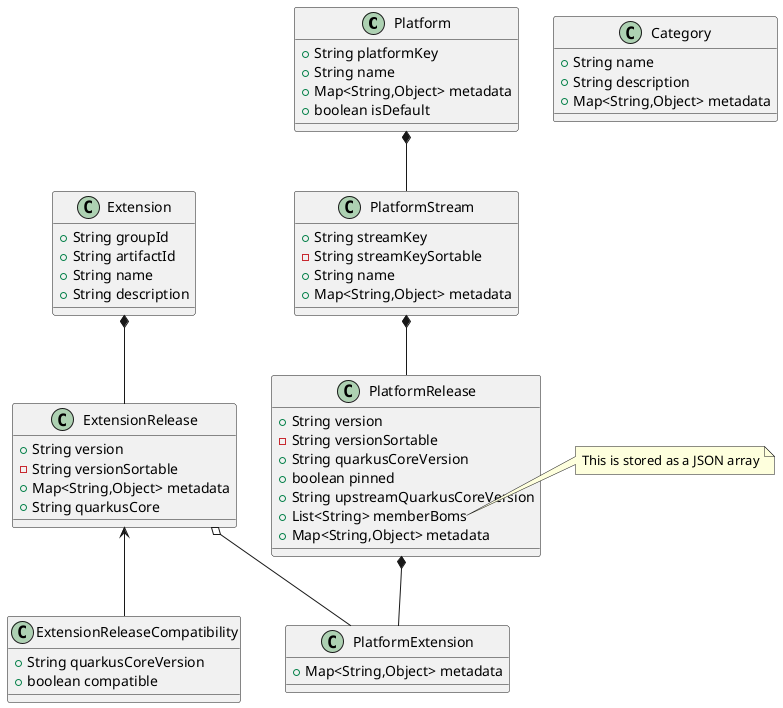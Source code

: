 @startuml
class Platform {
  + String platformKey
  + String name
  + Map<String,Object> metadata
  + boolean isDefault
}

class PlatformStream {
  + String streamKey
  - String streamKeySortable
  + String name
  + Map<String,Object> metadata
}

class PlatformRelease {
  + String version
  - String versionSortable
  + String quarkusCoreVersion
  + boolean pinned
  + String upstreamQuarkusCoreVersion
  + List<String> memberBoms
  + Map<String,Object> metadata
}

class PlatformExtension {
  + Map<String,Object> metadata
}

class Extension {
  + String groupId
  + String artifactId
  + String name
  + String description
}

class ExtensionRelease {
  + String version
  - String versionSortable
  + Map<String,Object> metadata
  + String quarkusCore
}

class Category {
  + String name
  + String description
  + Map<String,Object> metadata
}

class ExtensionReleaseCompatibility {
  + String quarkusCoreVersion
  + boolean compatible
}

note right of PlatformRelease::memberBoms
  This is stored as a JSON array
end note

Platform         *-- PlatformStream
PlatformStream   *-- PlatformRelease
PlatformRelease  *-- PlatformExtension

Extension        *-- ExtensionRelease
ExtensionRelease o-- PlatformExtension
ExtensionRelease <-- ExtensionReleaseCompatibility
@enduml